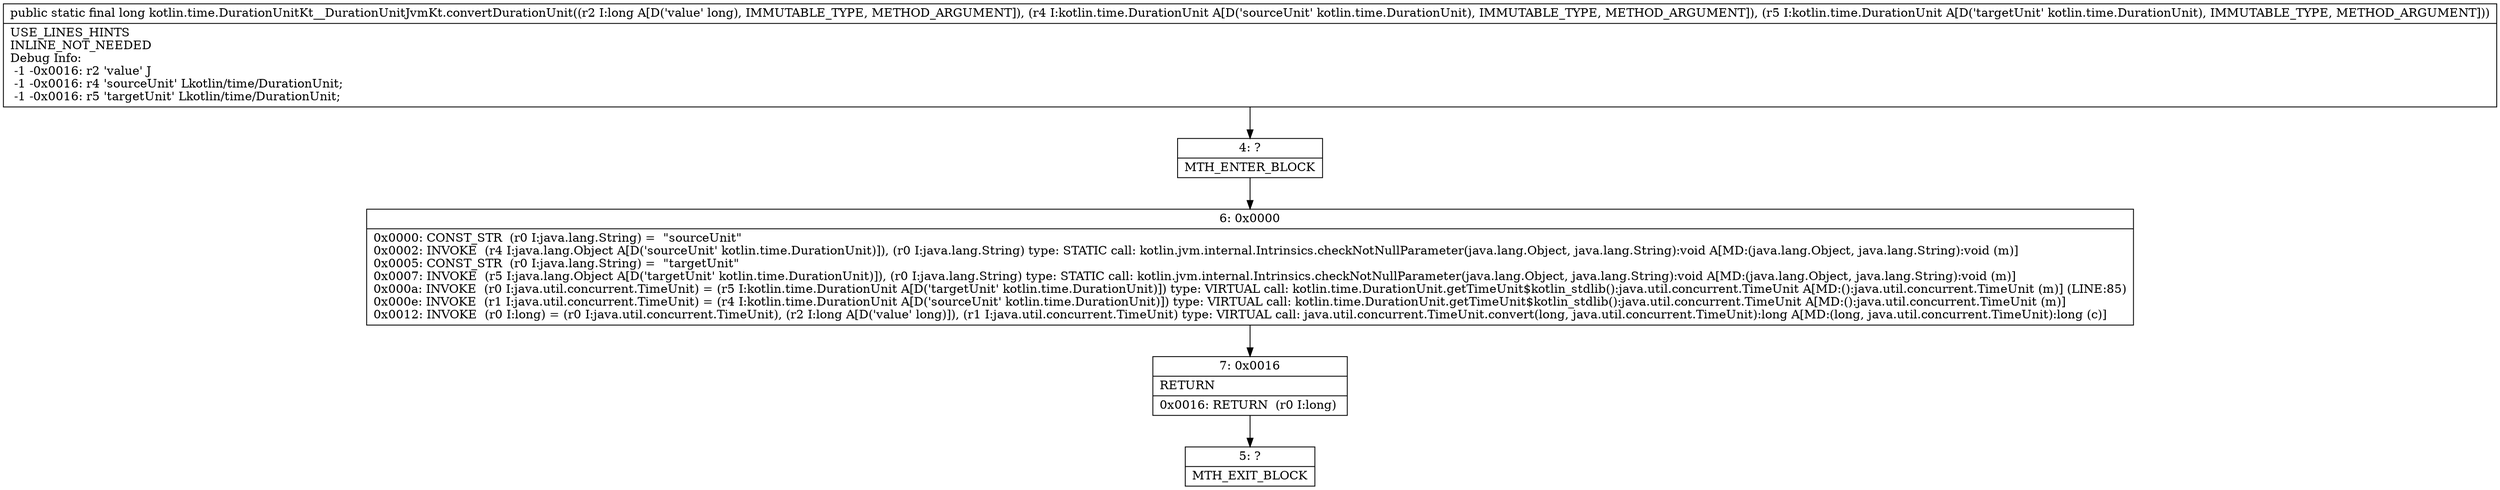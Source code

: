 digraph "CFG forkotlin.time.DurationUnitKt__DurationUnitJvmKt.convertDurationUnit(JLkotlin\/time\/DurationUnit;Lkotlin\/time\/DurationUnit;)J" {
Node_4 [shape=record,label="{4\:\ ?|MTH_ENTER_BLOCK\l}"];
Node_6 [shape=record,label="{6\:\ 0x0000|0x0000: CONST_STR  (r0 I:java.lang.String) =  \"sourceUnit\" \l0x0002: INVOKE  (r4 I:java.lang.Object A[D('sourceUnit' kotlin.time.DurationUnit)]), (r0 I:java.lang.String) type: STATIC call: kotlin.jvm.internal.Intrinsics.checkNotNullParameter(java.lang.Object, java.lang.String):void A[MD:(java.lang.Object, java.lang.String):void (m)]\l0x0005: CONST_STR  (r0 I:java.lang.String) =  \"targetUnit\" \l0x0007: INVOKE  (r5 I:java.lang.Object A[D('targetUnit' kotlin.time.DurationUnit)]), (r0 I:java.lang.String) type: STATIC call: kotlin.jvm.internal.Intrinsics.checkNotNullParameter(java.lang.Object, java.lang.String):void A[MD:(java.lang.Object, java.lang.String):void (m)]\l0x000a: INVOKE  (r0 I:java.util.concurrent.TimeUnit) = (r5 I:kotlin.time.DurationUnit A[D('targetUnit' kotlin.time.DurationUnit)]) type: VIRTUAL call: kotlin.time.DurationUnit.getTimeUnit$kotlin_stdlib():java.util.concurrent.TimeUnit A[MD:():java.util.concurrent.TimeUnit (m)] (LINE:85)\l0x000e: INVOKE  (r1 I:java.util.concurrent.TimeUnit) = (r4 I:kotlin.time.DurationUnit A[D('sourceUnit' kotlin.time.DurationUnit)]) type: VIRTUAL call: kotlin.time.DurationUnit.getTimeUnit$kotlin_stdlib():java.util.concurrent.TimeUnit A[MD:():java.util.concurrent.TimeUnit (m)]\l0x0012: INVOKE  (r0 I:long) = (r0 I:java.util.concurrent.TimeUnit), (r2 I:long A[D('value' long)]), (r1 I:java.util.concurrent.TimeUnit) type: VIRTUAL call: java.util.concurrent.TimeUnit.convert(long, java.util.concurrent.TimeUnit):long A[MD:(long, java.util.concurrent.TimeUnit):long (c)]\l}"];
Node_7 [shape=record,label="{7\:\ 0x0016|RETURN\l|0x0016: RETURN  (r0 I:long) \l}"];
Node_5 [shape=record,label="{5\:\ ?|MTH_EXIT_BLOCK\l}"];
MethodNode[shape=record,label="{public static final long kotlin.time.DurationUnitKt__DurationUnitJvmKt.convertDurationUnit((r2 I:long A[D('value' long), IMMUTABLE_TYPE, METHOD_ARGUMENT]), (r4 I:kotlin.time.DurationUnit A[D('sourceUnit' kotlin.time.DurationUnit), IMMUTABLE_TYPE, METHOD_ARGUMENT]), (r5 I:kotlin.time.DurationUnit A[D('targetUnit' kotlin.time.DurationUnit), IMMUTABLE_TYPE, METHOD_ARGUMENT]))  | USE_LINES_HINTS\lINLINE_NOT_NEEDED\lDebug Info:\l  \-1 \-0x0016: r2 'value' J\l  \-1 \-0x0016: r4 'sourceUnit' Lkotlin\/time\/DurationUnit;\l  \-1 \-0x0016: r5 'targetUnit' Lkotlin\/time\/DurationUnit;\l}"];
MethodNode -> Node_4;Node_4 -> Node_6;
Node_6 -> Node_7;
Node_7 -> Node_5;
}

